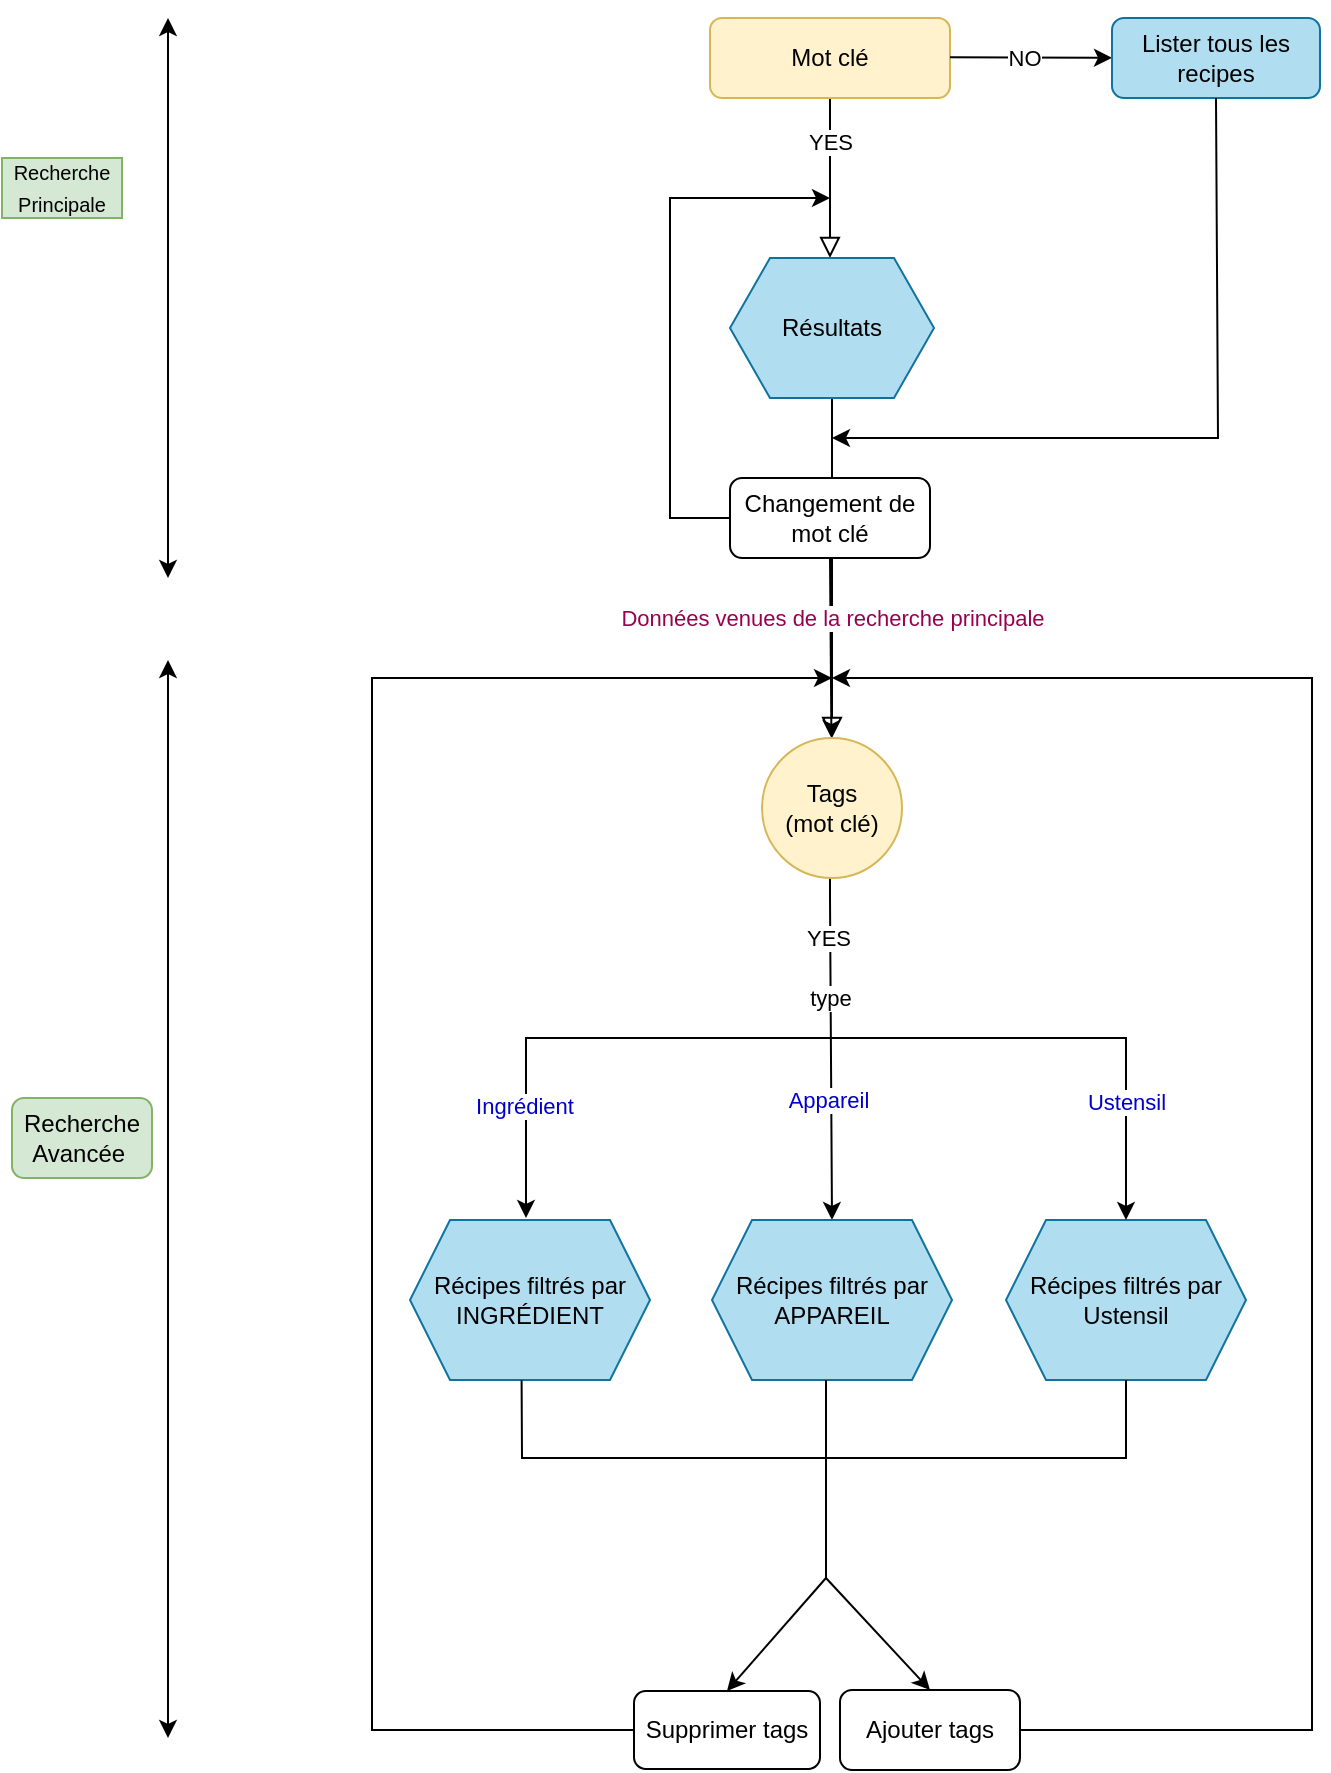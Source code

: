 <mxfile version="21.3.7" type="github">
  <diagram id="C5RBs43oDa-KdzZeNtuy" name="Page-1">
    <mxGraphModel dx="1363" dy="924" grid="1" gridSize="10" guides="1" tooltips="1" connect="1" arrows="1" fold="1" page="1" pageScale="1" pageWidth="827" pageHeight="1169" math="0" shadow="0">
      <root>
        <mxCell id="WIyWlLk6GJQsqaUBKTNV-0" />
        <mxCell id="WIyWlLk6GJQsqaUBKTNV-1" parent="WIyWlLk6GJQsqaUBKTNV-0" />
        <mxCell id="WIyWlLk6GJQsqaUBKTNV-2" value="" style="rounded=0;html=1;jettySize=auto;orthogonalLoop=1;fontSize=11;endArrow=block;endFill=0;endSize=8;strokeWidth=1;shadow=0;labelBackgroundColor=none;edgeStyle=orthogonalEdgeStyle;" parent="WIyWlLk6GJQsqaUBKTNV-1" source="WIyWlLk6GJQsqaUBKTNV-3" edge="1">
          <mxGeometry relative="1" as="geometry">
            <mxPoint x="444" y="200" as="targetPoint" />
          </mxGeometry>
        </mxCell>
        <mxCell id="a6fsCwY-pUk3Va7mNux8-23" value="YES" style="edgeLabel;html=1;align=center;verticalAlign=middle;resizable=0;points=[];" vertex="1" connectable="0" parent="WIyWlLk6GJQsqaUBKTNV-2">
          <mxGeometry x="-0.693" y="-1" relative="1" as="geometry">
            <mxPoint x="1" y="9" as="offset" />
          </mxGeometry>
        </mxCell>
        <mxCell id="WIyWlLk6GJQsqaUBKTNV-3" value="Mot clé" style="rounded=1;whiteSpace=wrap;html=1;fontSize=12;glass=0;strokeWidth=1;shadow=0;fillColor=#fff2cc;strokeColor=#d6b656;" parent="WIyWlLk6GJQsqaUBKTNV-1" vertex="1">
          <mxGeometry x="384" y="80" width="120" height="40" as="geometry" />
        </mxCell>
        <mxCell id="a6fsCwY-pUk3Va7mNux8-1" value="" style="endArrow=classic;startArrow=classic;html=1;rounded=0;" edge="1" parent="WIyWlLk6GJQsqaUBKTNV-1">
          <mxGeometry width="50" height="50" relative="1" as="geometry">
            <mxPoint x="113" y="360" as="sourcePoint" />
            <mxPoint x="113" y="80" as="targetPoint" />
            <Array as="points">
              <mxPoint x="113" y="230" />
            </Array>
          </mxGeometry>
        </mxCell>
        <mxCell id="a6fsCwY-pUk3Va7mNux8-3" value="&lt;p style=&quot;line-height: 130%;&quot;&gt;&lt;font style=&quot;font-size: 10px;&quot;&gt;Recherche Principale&lt;/font&gt;&lt;/p&gt;" style="text;html=1;strokeColor=#82b366;fillColor=#d5e8d4;align=center;verticalAlign=middle;whiteSpace=wrap;rounded=0;" vertex="1" parent="WIyWlLk6GJQsqaUBKTNV-1">
          <mxGeometry x="30" y="150" width="60" height="30" as="geometry" />
        </mxCell>
        <mxCell id="a6fsCwY-pUk3Va7mNux8-4" value="" style="endArrow=classic;html=1;rounded=0;" edge="1" parent="WIyWlLk6GJQsqaUBKTNV-1" target="a6fsCwY-pUk3Va7mNux8-7">
          <mxGeometry x="-0.144" y="10" width="50" height="50" relative="1" as="geometry">
            <mxPoint x="504" y="99.66" as="sourcePoint" />
            <mxPoint x="574" y="99.66" as="targetPoint" />
            <mxPoint as="offset" />
          </mxGeometry>
        </mxCell>
        <mxCell id="a6fsCwY-pUk3Va7mNux8-24" value="NO" style="edgeLabel;html=1;align=center;verticalAlign=middle;resizable=0;points=[];" vertex="1" connectable="0" parent="a6fsCwY-pUk3Va7mNux8-4">
          <mxGeometry x="-0.095" relative="1" as="geometry">
            <mxPoint as="offset" />
          </mxGeometry>
        </mxCell>
        <mxCell id="a6fsCwY-pUk3Va7mNux8-7" value="Lister tous les recipes" style="rounded=1;whiteSpace=wrap;html=1;fillColor=#b1ddf0;strokeColor=#10739e;" vertex="1" parent="WIyWlLk6GJQsqaUBKTNV-1">
          <mxGeometry x="585" y="80" width="104" height="40" as="geometry" />
        </mxCell>
        <mxCell id="a6fsCwY-pUk3Va7mNux8-8" value="" style="endArrow=classic;html=1;rounded=0;exitX=0.5;exitY=1;exitDx=0;exitDy=0;" edge="1" parent="WIyWlLk6GJQsqaUBKTNV-1" source="a6fsCwY-pUk3Va7mNux8-7">
          <mxGeometry width="50" height="50" relative="1" as="geometry">
            <mxPoint x="637.66" y="130" as="sourcePoint" />
            <mxPoint x="445" y="290" as="targetPoint" />
            <Array as="points">
              <mxPoint x="638" y="290" />
            </Array>
          </mxGeometry>
        </mxCell>
        <mxCell id="a6fsCwY-pUk3Va7mNux8-11" value="" style="endArrow=classic;html=1;rounded=0;entryX=0.5;entryY=0;entryDx=0;entryDy=0;" edge="1" parent="WIyWlLk6GJQsqaUBKTNV-1" source="a6fsCwY-pUk3Va7mNux8-12" target="a6fsCwY-pUk3Va7mNux8-25">
          <mxGeometry width="50" height="50" relative="1" as="geometry">
            <mxPoint x="444" y="350" as="sourcePoint" />
            <mxPoint x="446" y="640" as="targetPoint" />
            <Array as="points">
              <mxPoint x="444" y="470" />
              <mxPoint x="444" y="520" />
            </Array>
          </mxGeometry>
        </mxCell>
        <mxCell id="a6fsCwY-pUk3Va7mNux8-17" value="YES" style="edgeLabel;html=1;align=center;verticalAlign=middle;resizable=0;points=[];" vertex="1" connectable="0" parent="a6fsCwY-pUk3Va7mNux8-11">
          <mxGeometry x="-0.787" relative="1" as="geometry">
            <mxPoint y="74" as="offset" />
          </mxGeometry>
        </mxCell>
        <mxCell id="a6fsCwY-pUk3Va7mNux8-18" value="type" style="edgeLabel;html=1;align=center;verticalAlign=middle;resizable=0;points=[];" vertex="1" connectable="0" parent="a6fsCwY-pUk3Va7mNux8-11">
          <mxGeometry x="-0.164" relative="1" as="geometry">
            <mxPoint y="29" as="offset" />
          </mxGeometry>
        </mxCell>
        <mxCell id="a6fsCwY-pUk3Va7mNux8-26" value="&lt;font color=&quot;#0000cc&quot;&gt;Appareil&lt;/font&gt;" style="edgeLabel;html=1;align=center;verticalAlign=middle;resizable=0;points=[];" vertex="1" connectable="0" parent="a6fsCwY-pUk3Va7mNux8-11">
          <mxGeometry x="0.379" y="-2" relative="1" as="geometry">
            <mxPoint y="15" as="offset" />
          </mxGeometry>
        </mxCell>
        <mxCell id="a6fsCwY-pUk3Va7mNux8-13" value="" style="rounded=0;html=1;jettySize=auto;orthogonalLoop=1;fontSize=11;endArrow=block;endFill=0;endSize=8;strokeWidth=1;shadow=0;labelBackgroundColor=none;edgeStyle=orthogonalEdgeStyle;exitX=0.5;exitY=1;exitDx=0;exitDy=0;" edge="1" parent="WIyWlLk6GJQsqaUBKTNV-1" source="a6fsCwY-pUk3Va7mNux8-31" target="a6fsCwY-pUk3Va7mNux8-12">
          <mxGeometry y="20" relative="1" as="geometry">
            <mxPoint as="offset" />
            <mxPoint x="444" y="280.0" as="sourcePoint" />
            <mxPoint x="294" y="570" as="targetPoint" />
            <Array as="points" />
          </mxGeometry>
        </mxCell>
        <mxCell id="a6fsCwY-pUk3Va7mNux8-16" value="" style="endArrow=classic;html=1;rounded=0;" edge="1" parent="WIyWlLk6GJQsqaUBKTNV-1" target="a6fsCwY-pUk3Va7mNux8-12">
          <mxGeometry width="50" height="50" relative="1" as="geometry">
            <mxPoint x="444" y="350" as="sourcePoint" />
            <mxPoint x="444" y="490" as="targetPoint" />
          </mxGeometry>
        </mxCell>
        <mxCell id="a6fsCwY-pUk3Va7mNux8-30" value="&lt;font color=&quot;#99004d&quot;&gt;Données venues de la recherche&amp;nbsp;&lt;span style=&quot;caret-color: rgb(153, 0, 77);&quot;&gt;principale&lt;/span&gt;&lt;/font&gt;" style="edgeLabel;html=1;align=center;verticalAlign=middle;resizable=0;points=[];" vertex="1" connectable="0" parent="a6fsCwY-pUk3Va7mNux8-16">
          <mxGeometry x="-0.189" relative="1" as="geometry">
            <mxPoint y="-7" as="offset" />
          </mxGeometry>
        </mxCell>
        <mxCell id="a6fsCwY-pUk3Va7mNux8-12" value="Tags &lt;br&gt;(mot clé)" style="ellipse;whiteSpace=wrap;html=1;aspect=fixed;fillColor=#fff2cc;strokeColor=#d6b656;" vertex="1" parent="WIyWlLk6GJQsqaUBKTNV-1">
          <mxGeometry x="410" y="440" width="70" height="70" as="geometry" />
        </mxCell>
        <mxCell id="a6fsCwY-pUk3Va7mNux8-19" value="Récipes filtrés par INGRÉDIENT" style="shape=hexagon;perimeter=hexagonPerimeter2;whiteSpace=wrap;html=1;fixedSize=1;fillColor=#b1ddf0;strokeColor=#10739e;" vertex="1" parent="WIyWlLk6GJQsqaUBKTNV-1">
          <mxGeometry x="234" y="681" width="120" height="80" as="geometry" />
        </mxCell>
        <mxCell id="a6fsCwY-pUk3Va7mNux8-21" value="Changement de mot clé" style="rounded=1;whiteSpace=wrap;html=1;" vertex="1" parent="WIyWlLk6GJQsqaUBKTNV-1">
          <mxGeometry x="394" y="310" width="100" height="40" as="geometry" />
        </mxCell>
        <mxCell id="a6fsCwY-pUk3Va7mNux8-22" value="" style="endArrow=classic;html=1;rounded=0;exitX=0;exitY=0.5;exitDx=0;exitDy=0;" edge="1" parent="WIyWlLk6GJQsqaUBKTNV-1" source="a6fsCwY-pUk3Va7mNux8-21">
          <mxGeometry width="50" height="50" relative="1" as="geometry">
            <mxPoint x="364" y="310" as="sourcePoint" />
            <mxPoint x="444" y="170" as="targetPoint" />
            <Array as="points">
              <mxPoint x="364" y="330" />
              <mxPoint x="364" y="170" />
            </Array>
          </mxGeometry>
        </mxCell>
        <mxCell id="a6fsCwY-pUk3Va7mNux8-25" value="Récipes filtrés par APPAREIL" style="shape=hexagon;perimeter=hexagonPerimeter2;whiteSpace=wrap;html=1;fixedSize=1;fillColor=#b1ddf0;strokeColor=#10739e;" vertex="1" parent="WIyWlLk6GJQsqaUBKTNV-1">
          <mxGeometry x="385" y="681" width="120" height="80" as="geometry" />
        </mxCell>
        <mxCell id="a6fsCwY-pUk3Va7mNux8-27" value="Récipes filtrés par Ustensil" style="shape=hexagon;perimeter=hexagonPerimeter2;whiteSpace=wrap;html=1;fixedSize=1;fillColor=#b1ddf0;strokeColor=#10739e;" vertex="1" parent="WIyWlLk6GJQsqaUBKTNV-1">
          <mxGeometry x="532" y="681" width="120" height="80" as="geometry" />
        </mxCell>
        <mxCell id="a6fsCwY-pUk3Va7mNux8-28" value="" style="endArrow=classic;html=1;rounded=0;entryX=0.5;entryY=0;entryDx=0;entryDy=0;" edge="1" parent="WIyWlLk6GJQsqaUBKTNV-1" target="a6fsCwY-pUk3Va7mNux8-27">
          <mxGeometry width="50" height="50" relative="1" as="geometry">
            <mxPoint x="442" y="590" as="sourcePoint" />
            <mxPoint x="494" y="541" as="targetPoint" />
            <Array as="points">
              <mxPoint x="592" y="590" />
            </Array>
          </mxGeometry>
        </mxCell>
        <mxCell id="a6fsCwY-pUk3Va7mNux8-29" value="&lt;font color=&quot;#0000cc&quot;&gt;Ustensil&lt;/font&gt;" style="edgeLabel;html=1;align=center;verticalAlign=middle;resizable=0;points=[];" vertex="1" connectable="0" parent="a6fsCwY-pUk3Va7mNux8-28">
          <mxGeometry x="0.509" y="-2" relative="1" as="geometry">
            <mxPoint x="2" as="offset" />
          </mxGeometry>
        </mxCell>
        <mxCell id="a6fsCwY-pUk3Va7mNux8-31" value="Résultats" style="shape=hexagon;perimeter=hexagonPerimeter2;whiteSpace=wrap;html=1;fixedSize=1;fillColor=#b1ddf0;strokeColor=#10739e;" vertex="1" parent="WIyWlLk6GJQsqaUBKTNV-1">
          <mxGeometry x="394" y="200" width="102" height="70" as="geometry" />
        </mxCell>
        <mxCell id="a6fsCwY-pUk3Va7mNux8-33" value="" style="endArrow=classic;html=1;rounded=0;entryX=0.5;entryY=0;entryDx=0;entryDy=0;exitX=0.465;exitY=1.001;exitDx=0;exitDy=0;exitPerimeter=0;" edge="1" parent="WIyWlLk6GJQsqaUBKTNV-1" source="a6fsCwY-pUk3Va7mNux8-19" target="a6fsCwY-pUk3Va7mNux8-36">
          <mxGeometry width="50" height="50" relative="1" as="geometry">
            <mxPoint x="302" y="761" as="sourcePoint" />
            <mxPoint x="452" y="900" as="targetPoint" />
            <Array as="points">
              <mxPoint x="290" y="800" />
              <mxPoint x="442" y="800" />
              <mxPoint x="442" y="840" />
              <mxPoint x="442" y="860" />
            </Array>
          </mxGeometry>
        </mxCell>
        <mxCell id="a6fsCwY-pUk3Va7mNux8-35" value="Supprimer tags" style="rounded=1;whiteSpace=wrap;html=1;" vertex="1" parent="WIyWlLk6GJQsqaUBKTNV-1">
          <mxGeometry x="346" y="916.5" width="93" height="39" as="geometry" />
        </mxCell>
        <mxCell id="a6fsCwY-pUk3Va7mNux8-36" value="Ajouter tags" style="rounded=1;whiteSpace=wrap;html=1;" vertex="1" parent="WIyWlLk6GJQsqaUBKTNV-1">
          <mxGeometry x="449" y="916" width="90" height="40" as="geometry" />
        </mxCell>
        <mxCell id="a6fsCwY-pUk3Va7mNux8-39" value="" style="endArrow=none;html=1;rounded=0;entryX=0.5;entryY=1;entryDx=0;entryDy=0;" edge="1" parent="WIyWlLk6GJQsqaUBKTNV-1">
          <mxGeometry width="50" height="50" relative="1" as="geometry">
            <mxPoint x="442" y="800" as="sourcePoint" />
            <mxPoint x="442" y="761" as="targetPoint" />
            <Array as="points">
              <mxPoint x="442" y="780" />
            </Array>
          </mxGeometry>
        </mxCell>
        <mxCell id="a6fsCwY-pUk3Va7mNux8-40" value="" style="endArrow=none;html=1;rounded=0;entryX=0.5;entryY=1;entryDx=0;entryDy=0;" edge="1" parent="WIyWlLk6GJQsqaUBKTNV-1" target="a6fsCwY-pUk3Va7mNux8-27">
          <mxGeometry width="50" height="50" relative="1" as="geometry">
            <mxPoint x="442" y="800" as="sourcePoint" />
            <mxPoint x="472" y="800" as="targetPoint" />
            <Array as="points">
              <mxPoint x="592" y="800" />
            </Array>
          </mxGeometry>
        </mxCell>
        <mxCell id="a6fsCwY-pUk3Va7mNux8-41" value="" style="endArrow=classic;html=1;rounded=0;entryX=0.5;entryY=0;entryDx=0;entryDy=0;" edge="1" parent="WIyWlLk6GJQsqaUBKTNV-1" target="a6fsCwY-pUk3Va7mNux8-35">
          <mxGeometry width="50" height="50" relative="1" as="geometry">
            <mxPoint x="442" y="860" as="sourcePoint" />
            <mxPoint x="394" y="916.5" as="targetPoint" />
          </mxGeometry>
        </mxCell>
        <mxCell id="a6fsCwY-pUk3Va7mNux8-43" value="" style="endArrow=classic;html=1;rounded=0;" edge="1" parent="WIyWlLk6GJQsqaUBKTNV-1" source="a6fsCwY-pUk3Va7mNux8-35">
          <mxGeometry width="50" height="50" relative="1" as="geometry">
            <mxPoint x="339" y="936" as="sourcePoint" />
            <mxPoint x="445" y="410" as="targetPoint" />
            <Array as="points">
              <mxPoint x="215" y="936" />
              <mxPoint x="215" y="410" />
            </Array>
          </mxGeometry>
        </mxCell>
        <mxCell id="a6fsCwY-pUk3Va7mNux8-44" value="" style="endArrow=classic;html=1;rounded=0;" edge="1" parent="WIyWlLk6GJQsqaUBKTNV-1" source="a6fsCwY-pUk3Va7mNux8-36">
          <mxGeometry width="50" height="50" relative="1" as="geometry">
            <mxPoint x="542" y="936" as="sourcePoint" />
            <mxPoint x="445" y="410" as="targetPoint" />
            <Array as="points">
              <mxPoint x="685" y="936" />
              <mxPoint x="685" y="410" />
            </Array>
          </mxGeometry>
        </mxCell>
        <mxCell id="a6fsCwY-pUk3Va7mNux8-46" value="" style="endArrow=classic;html=1;rounded=0;" edge="1" parent="WIyWlLk6GJQsqaUBKTNV-1">
          <mxGeometry width="50" height="50" relative="1" as="geometry">
            <mxPoint x="445" y="590" as="sourcePoint" />
            <mxPoint x="292" y="680" as="targetPoint" />
            <Array as="points">
              <mxPoint x="445" y="590" />
              <mxPoint x="292" y="590" />
            </Array>
          </mxGeometry>
        </mxCell>
        <mxCell id="a6fsCwY-pUk3Va7mNux8-47" value="&lt;font color=&quot;#0000cc&quot;&gt;Ingrédient&lt;/font&gt;" style="edgeLabel;html=1;align=center;verticalAlign=middle;resizable=0;points=[];" vertex="1" connectable="0" parent="a6fsCwY-pUk3Va7mNux8-46">
          <mxGeometry x="0.534" y="-1" relative="1" as="geometry">
            <mxPoint as="offset" />
          </mxGeometry>
        </mxCell>
        <mxCell id="a6fsCwY-pUk3Va7mNux8-48" value="" style="endArrow=classic;startArrow=classic;html=1;rounded=0;" edge="1" parent="WIyWlLk6GJQsqaUBKTNV-1">
          <mxGeometry width="50" height="50" relative="1" as="geometry">
            <mxPoint x="113" y="940" as="sourcePoint" />
            <mxPoint x="113" y="401" as="targetPoint" />
            <Array as="points">
              <mxPoint x="113" y="551" />
            </Array>
          </mxGeometry>
        </mxCell>
        <mxCell id="a6fsCwY-pUk3Va7mNux8-49" value="Recherche Avancée&amp;nbsp;" style="rounded=1;whiteSpace=wrap;html=1;fillColor=#d5e8d4;strokeColor=#82b366;" vertex="1" parent="WIyWlLk6GJQsqaUBKTNV-1">
          <mxGeometry x="35" y="620" width="70" height="40" as="geometry" />
        </mxCell>
      </root>
    </mxGraphModel>
  </diagram>
</mxfile>
